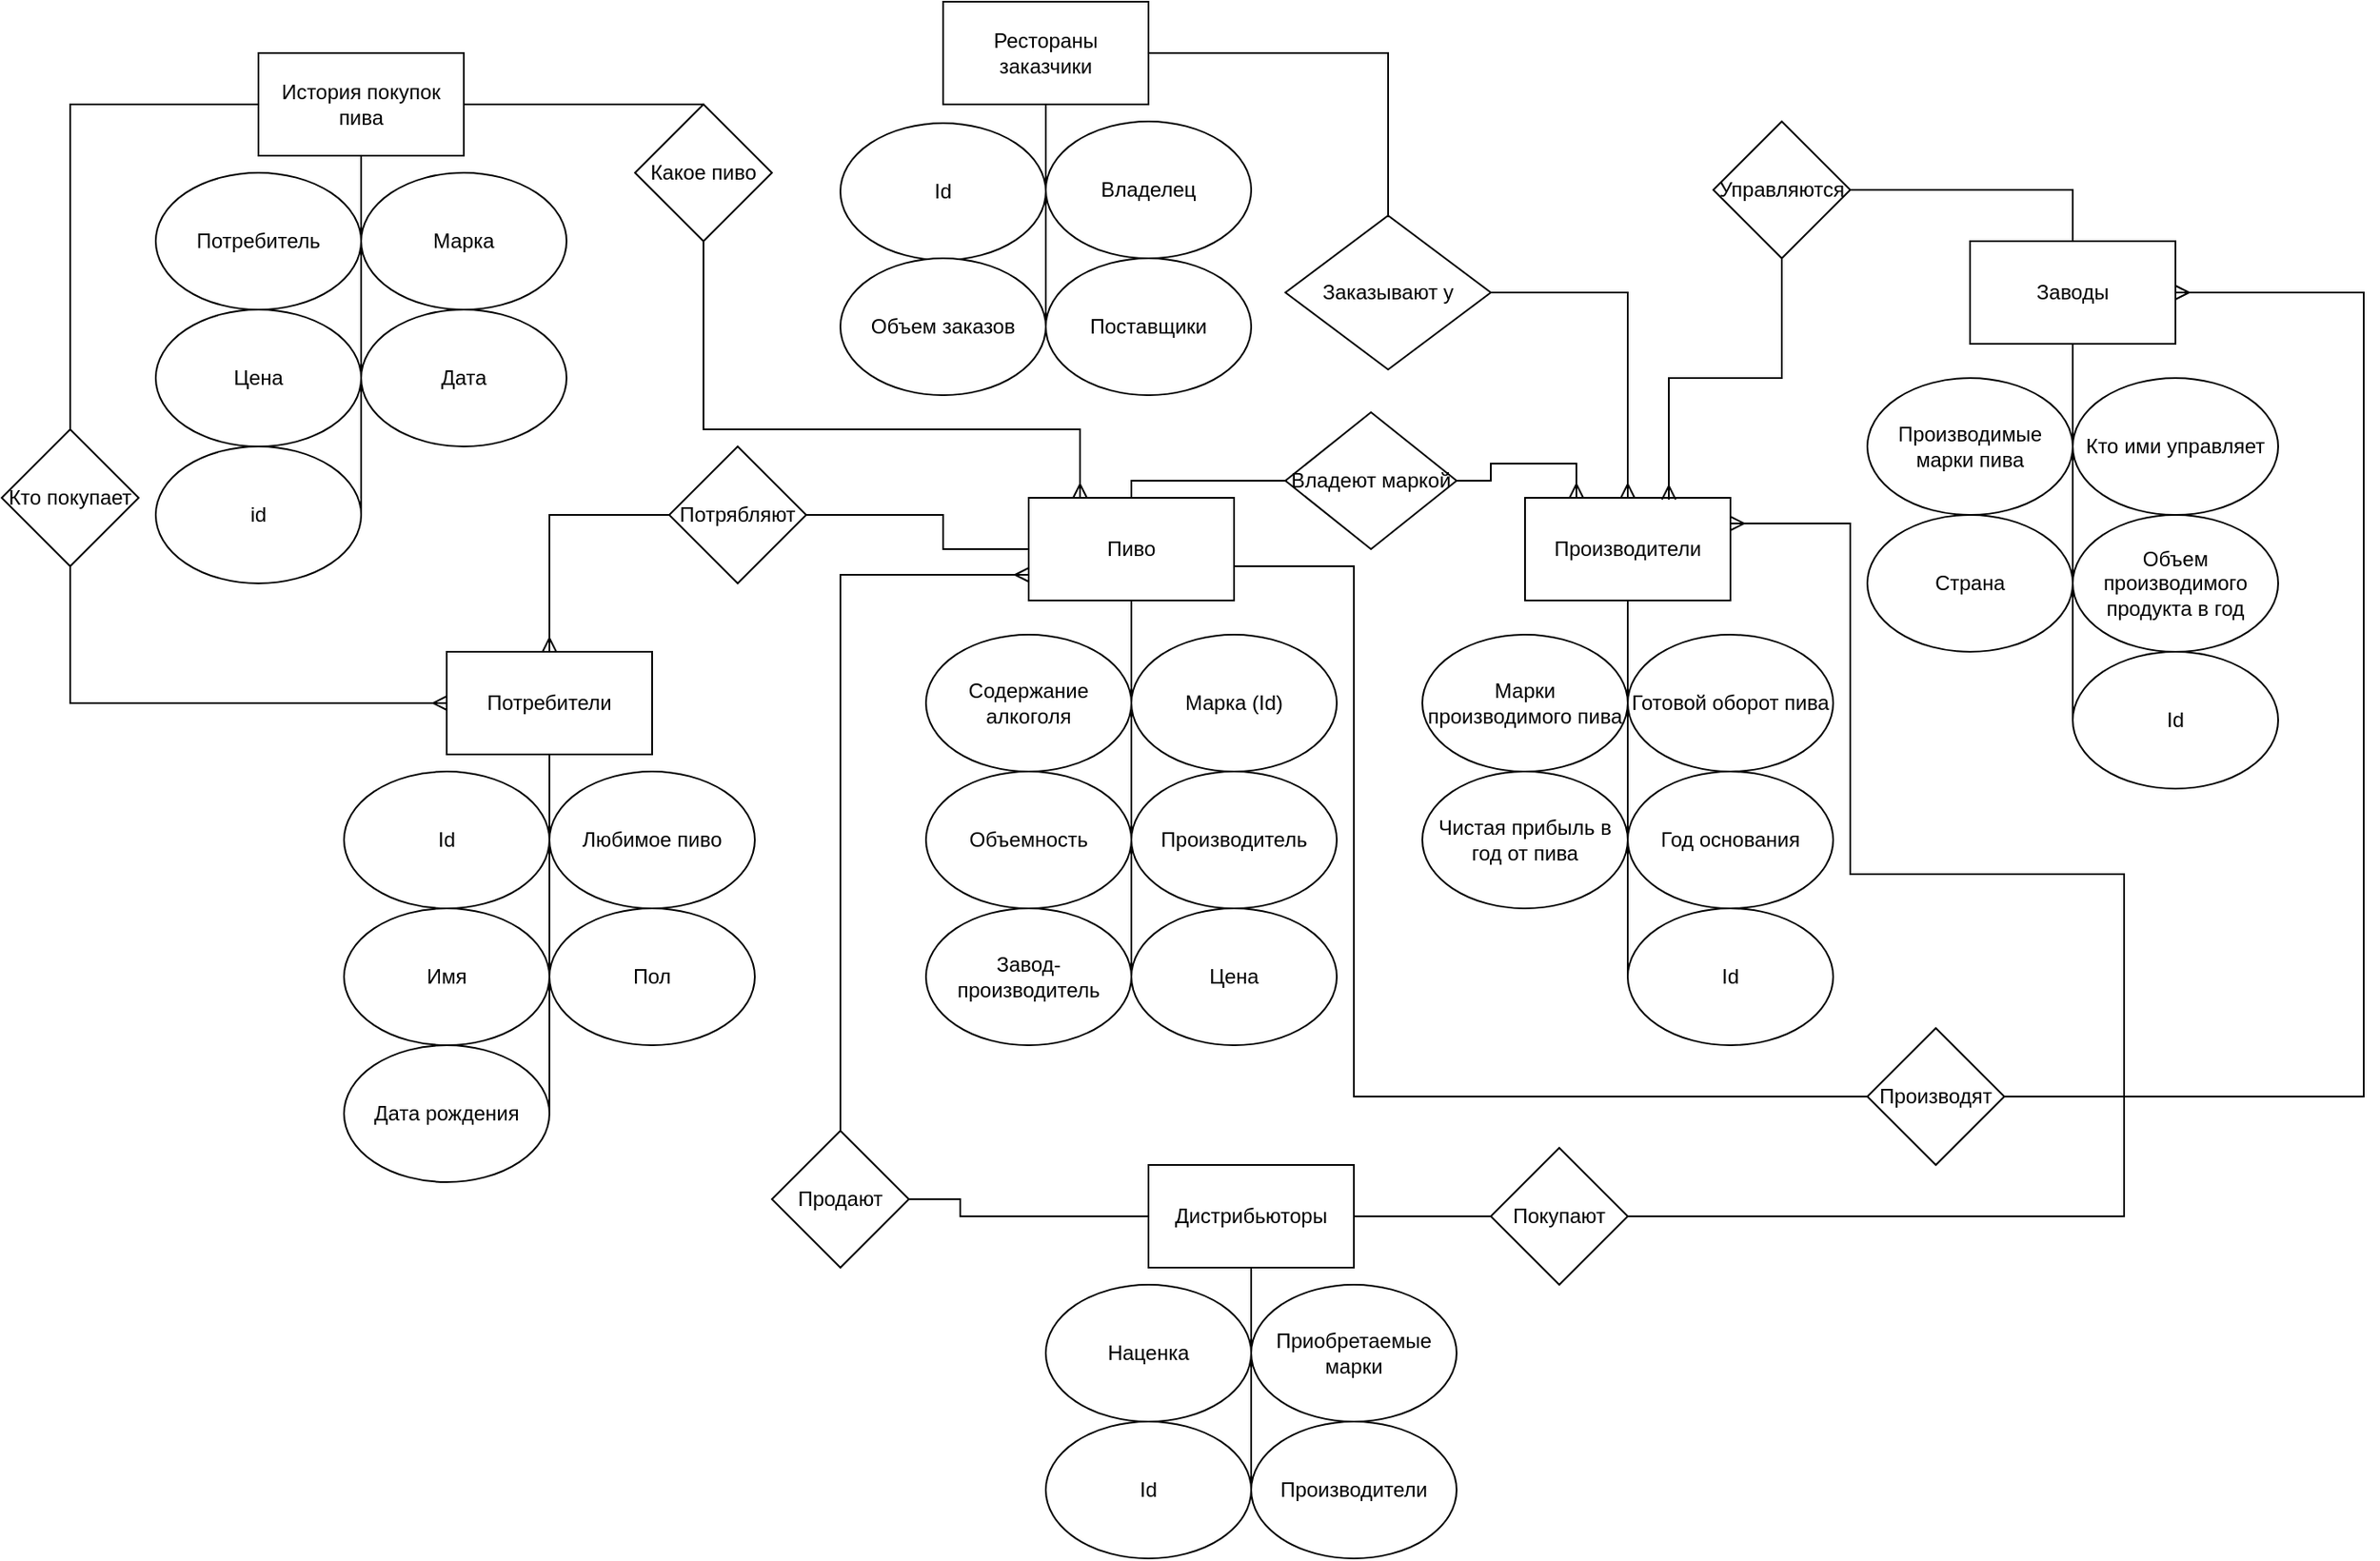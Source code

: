 <mxfile version="20.3.0" type="device"><diagram id="6uTSOv8JQJF262xZolmt" name="Page-1"><mxGraphModel dx="2272" dy="868" grid="1" gridSize="10" guides="1" tooltips="1" connect="1" arrows="1" fold="1" page="1" pageScale="1" pageWidth="850" pageHeight="1100" math="0" shadow="0"><root><mxCell id="0"/><mxCell id="1" parent="0"/><mxCell id="UZB-S-J4VcjrkZkT775A-1" value="Пиво" style="rounded=0;whiteSpace=wrap;html=1;" parent="1" vertex="1"><mxGeometry x="250" y="320" width="120" height="60" as="geometry"/></mxCell><mxCell id="UZB-S-J4VcjrkZkT775A-2" value="" style="endArrow=none;html=1;rounded=0;exitX=0.5;exitY=1;exitDx=0;exitDy=0;entryX=1;entryY=0.5;entryDx=0;entryDy=0;" parent="1" source="UZB-S-J4VcjrkZkT775A-1" target="UZB-S-J4VcjrkZkT775A-7" edge="1"><mxGeometry width="50" height="50" relative="1" as="geometry"><mxPoint x="700" y="470" as="sourcePoint"/><mxPoint x="310" y="640" as="targetPoint"/></mxGeometry></mxCell><mxCell id="UZB-S-J4VcjrkZkT775A-3" value="Марка (Id)" style="ellipse;whiteSpace=wrap;html=1;" parent="1" vertex="1"><mxGeometry x="310" y="400" width="120" height="80" as="geometry"/></mxCell><mxCell id="UZB-S-J4VcjrkZkT775A-4" value="Содержание алкоголя" style="ellipse;whiteSpace=wrap;html=1;" parent="1" vertex="1"><mxGeometry x="190" y="400" width="120" height="80" as="geometry"/></mxCell><mxCell id="UZB-S-J4VcjrkZkT775A-5" value="Объемность" style="ellipse;whiteSpace=wrap;html=1;" parent="1" vertex="1"><mxGeometry x="190" y="480" width="120" height="80" as="geometry"/></mxCell><mxCell id="UZB-S-J4VcjrkZkT775A-6" value="Производитель" style="ellipse;whiteSpace=wrap;html=1;" parent="1" vertex="1"><mxGeometry x="310" y="480" width="120" height="80" as="geometry"/></mxCell><mxCell id="UZB-S-J4VcjrkZkT775A-7" value="Завод-производитель" style="ellipse;whiteSpace=wrap;html=1;" parent="1" vertex="1"><mxGeometry x="190" y="560" width="120" height="80" as="geometry"/></mxCell><mxCell id="UZB-S-J4VcjrkZkT775A-8" value="Производители" style="rounded=0;whiteSpace=wrap;html=1;" parent="1" vertex="1"><mxGeometry x="540" y="320" width="120" height="60" as="geometry"/></mxCell><mxCell id="UZB-S-J4VcjrkZkT775A-9" value="" style="endArrow=none;html=1;rounded=0;exitX=0.5;exitY=1;exitDx=0;exitDy=0;entryX=0;entryY=0.5;entryDx=0;entryDy=0;" parent="1" source="UZB-S-J4VcjrkZkT775A-8" target="UZB-S-J4VcjrkZkT775A-21" edge="1"><mxGeometry width="50" height="50" relative="1" as="geometry"><mxPoint x="700" y="450" as="sourcePoint"/><mxPoint x="600" y="570" as="targetPoint"/></mxGeometry></mxCell><mxCell id="UZB-S-J4VcjrkZkT775A-10" value="Марки производимого пива" style="ellipse;whiteSpace=wrap;html=1;" parent="1" vertex="1"><mxGeometry x="480" y="400" width="120" height="80" as="geometry"/></mxCell><mxCell id="UZB-S-J4VcjrkZkT775A-11" value="Готовой оборот пива" style="ellipse;whiteSpace=wrap;html=1;" parent="1" vertex="1"><mxGeometry x="600" y="400" width="120" height="80" as="geometry"/></mxCell><mxCell id="UZB-S-J4VcjrkZkT775A-12" value="Чистая прибыль в год от пива" style="ellipse;whiteSpace=wrap;html=1;" parent="1" vertex="1"><mxGeometry x="480" y="480" width="120" height="80" as="geometry"/></mxCell><mxCell id="UZB-S-J4VcjrkZkT775A-13" value="Год основания" style="ellipse;whiteSpace=wrap;html=1;" parent="1" vertex="1"><mxGeometry x="600" y="480" width="120" height="80" as="geometry"/></mxCell><mxCell id="UZB-S-J4VcjrkZkT775A-15" value="Заводы" style="rounded=0;whiteSpace=wrap;html=1;" parent="1" vertex="1"><mxGeometry x="800" y="170" width="120" height="60" as="geometry"/></mxCell><mxCell id="UZB-S-J4VcjrkZkT775A-16" value="Производимые марки пива" style="ellipse;whiteSpace=wrap;html=1;" parent="1" vertex="1"><mxGeometry x="740" y="250" width="120" height="80" as="geometry"/></mxCell><mxCell id="UZB-S-J4VcjrkZkT775A-17" value="Кто ими управляет" style="ellipse;whiteSpace=wrap;html=1;" parent="1" vertex="1"><mxGeometry x="860" y="250" width="120" height="80" as="geometry"/></mxCell><mxCell id="UZB-S-J4VcjrkZkT775A-18" value="Страна" style="ellipse;whiteSpace=wrap;html=1;" parent="1" vertex="1"><mxGeometry x="740" y="330" width="120" height="80" as="geometry"/></mxCell><mxCell id="UZB-S-J4VcjrkZkT775A-19" value="Объем производимого продукта в год" style="ellipse;whiteSpace=wrap;html=1;" parent="1" vertex="1"><mxGeometry x="860" y="330" width="120" height="80" as="geometry"/></mxCell><mxCell id="UZB-S-J4VcjrkZkT775A-21" value="Id" style="ellipse;whiteSpace=wrap;html=1;" parent="1" vertex="1"><mxGeometry x="600" y="560" width="120" height="80" as="geometry"/></mxCell><mxCell id="UZB-S-J4VcjrkZkT775A-22" value="Id" style="ellipse;whiteSpace=wrap;html=1;" parent="1" vertex="1"><mxGeometry x="860" y="410" width="120" height="80" as="geometry"/></mxCell><mxCell id="UZB-S-J4VcjrkZkT775A-23" value="Рестораны заказчики" style="rounded=0;whiteSpace=wrap;html=1;" parent="1" vertex="1"><mxGeometry x="200" y="30" width="120" height="60" as="geometry"/></mxCell><mxCell id="UZB-S-J4VcjrkZkT775A-24" value="Заказывают у" style="rhombus;whiteSpace=wrap;html=1;" parent="1" vertex="1"><mxGeometry x="400" y="155" width="120" height="90" as="geometry"/></mxCell><mxCell id="UZB-S-J4VcjrkZkT775A-25" value="Id" style="ellipse;whiteSpace=wrap;html=1;" parent="1" vertex="1"><mxGeometry x="140" y="101" width="120" height="80" as="geometry"/></mxCell><mxCell id="UZB-S-J4VcjrkZkT775A-26" value="Владелец" style="ellipse;whiteSpace=wrap;html=1;" parent="1" vertex="1"><mxGeometry x="260" y="100" width="120" height="80" as="geometry"/></mxCell><mxCell id="UZB-S-J4VcjrkZkT775A-27" value="Объем заказов" style="ellipse;whiteSpace=wrap;html=1;" parent="1" vertex="1"><mxGeometry x="140" y="180" width="120" height="80" as="geometry"/></mxCell><mxCell id="UZB-S-J4VcjrkZkT775A-28" value="Поставщики" style="ellipse;whiteSpace=wrap;html=1;" parent="1" vertex="1"><mxGeometry x="260" y="180" width="120" height="80" as="geometry"/></mxCell><mxCell id="UZB-S-J4VcjrkZkT775A-29" value="Потребители" style="rounded=0;whiteSpace=wrap;html=1;" parent="1" vertex="1"><mxGeometry x="-90" y="410" width="120" height="60" as="geometry"/></mxCell><mxCell id="UZB-S-J4VcjrkZkT775A-30" value="Id" style="ellipse;whiteSpace=wrap;html=1;" parent="1" vertex="1"><mxGeometry x="-150" y="480" width="120" height="80" as="geometry"/></mxCell><mxCell id="UZB-S-J4VcjrkZkT775A-31" value="Любимое пиво" style="ellipse;whiteSpace=wrap;html=1;" parent="1" vertex="1"><mxGeometry x="-30" y="480" width="120" height="80" as="geometry"/></mxCell><mxCell id="UZB-S-J4VcjrkZkT775A-32" value="Имя" style="ellipse;whiteSpace=wrap;html=1;" parent="1" vertex="1"><mxGeometry x="-150" y="560" width="120" height="80" as="geometry"/></mxCell><mxCell id="UZB-S-J4VcjrkZkT775A-33" value="Пол" style="ellipse;whiteSpace=wrap;html=1;" parent="1" vertex="1"><mxGeometry x="-30" y="560" width="120" height="80" as="geometry"/></mxCell><mxCell id="UZB-S-J4VcjrkZkT775A-34" value="Дата рождения" style="ellipse;whiteSpace=wrap;html=1;" parent="1" vertex="1"><mxGeometry x="-150" y="640" width="120" height="80" as="geometry"/></mxCell><mxCell id="UZB-S-J4VcjrkZkT775A-35" value="" style="endArrow=none;html=1;rounded=0;exitX=0.5;exitY=1;exitDx=0;exitDy=0;" parent="1" source="UZB-S-J4VcjrkZkT775A-23" edge="1"><mxGeometry width="50" height="50" relative="1" as="geometry"><mxPoint x="700" y="430" as="sourcePoint"/><mxPoint x="260" y="220" as="targetPoint"/></mxGeometry></mxCell><mxCell id="UZB-S-J4VcjrkZkT775A-36" value="" style="endArrow=none;html=1;rounded=0;exitX=1;exitY=0.5;exitDx=0;exitDy=0;entryX=0.5;entryY=0;entryDx=0;entryDy=0;" parent="1" source="UZB-S-J4VcjrkZkT775A-23" target="UZB-S-J4VcjrkZkT775A-24" edge="1"><mxGeometry width="50" height="50" relative="1" as="geometry"><mxPoint x="700" y="430" as="sourcePoint"/><mxPoint x="750" y="380" as="targetPoint"/><Array as="points"><mxPoint x="460" y="60"/></Array></mxGeometry></mxCell><mxCell id="UZB-S-J4VcjrkZkT775A-37" value="" style="endArrow=ERmany;html=1;rounded=0;exitX=1;exitY=0.5;exitDx=0;exitDy=0;entryX=0.5;entryY=0;entryDx=0;entryDy=0;endFill=0;" parent="1" source="UZB-S-J4VcjrkZkT775A-24" target="UZB-S-J4VcjrkZkT775A-8" edge="1"><mxGeometry width="50" height="50" relative="1" as="geometry"><mxPoint x="700" y="430" as="sourcePoint"/><mxPoint x="750" y="380" as="targetPoint"/><Array as="points"><mxPoint x="600" y="200"/></Array></mxGeometry></mxCell><mxCell id="UZB-S-J4VcjrkZkT775A-39" style="edgeStyle=orthogonalEdgeStyle;rounded=0;orthogonalLoop=1;jettySize=auto;html=1;entryX=0.25;entryY=0;entryDx=0;entryDy=0;endArrow=ERmany;endFill=0;" parent="1" source="UZB-S-J4VcjrkZkT775A-38" target="UZB-S-J4VcjrkZkT775A-8" edge="1"><mxGeometry relative="1" as="geometry"/></mxCell><mxCell id="UZB-S-J4VcjrkZkT775A-38" value="Владеют маркой" style="rhombus;whiteSpace=wrap;html=1;" parent="1" vertex="1"><mxGeometry x="400" y="270" width="100" height="80" as="geometry"/></mxCell><mxCell id="UZB-S-J4VcjrkZkT775A-40" value="" style="endArrow=none;html=1;rounded=0;exitX=0.5;exitY=0;exitDx=0;exitDy=0;entryX=0;entryY=0.5;entryDx=0;entryDy=0;" parent="1" source="UZB-S-J4VcjrkZkT775A-1" target="UZB-S-J4VcjrkZkT775A-38" edge="1"><mxGeometry width="50" height="50" relative="1" as="geometry"><mxPoint x="700" y="430" as="sourcePoint"/><mxPoint x="750" y="380" as="targetPoint"/><Array as="points"><mxPoint x="310" y="310"/></Array></mxGeometry></mxCell><mxCell id="UZB-S-J4VcjrkZkT775A-42" style="edgeStyle=orthogonalEdgeStyle;rounded=0;orthogonalLoop=1;jettySize=auto;html=1;entryX=0.7;entryY=0.017;entryDx=0;entryDy=0;entryPerimeter=0;startArrow=none;startFill=0;endArrow=ERmany;endFill=0;" parent="1" source="UZB-S-J4VcjrkZkT775A-41" target="UZB-S-J4VcjrkZkT775A-8" edge="1"><mxGeometry relative="1" as="geometry"/></mxCell><mxCell id="UZB-S-J4VcjrkZkT775A-41" value="Управляются" style="rhombus;whiteSpace=wrap;html=1;" parent="1" vertex="1"><mxGeometry x="650" y="100" width="80" height="80" as="geometry"/></mxCell><mxCell id="UZB-S-J4VcjrkZkT775A-43" value="" style="endArrow=none;html=1;rounded=0;exitX=1;exitY=0.5;exitDx=0;exitDy=0;entryX=0.5;entryY=0;entryDx=0;entryDy=0;" parent="1" source="UZB-S-J4VcjrkZkT775A-41" target="UZB-S-J4VcjrkZkT775A-15" edge="1"><mxGeometry width="50" height="50" relative="1" as="geometry"><mxPoint x="700" y="430" as="sourcePoint"/><mxPoint x="750" y="380" as="targetPoint"/><Array as="points"><mxPoint x="860" y="140"/></Array></mxGeometry></mxCell><mxCell id="UZB-S-J4VcjrkZkT775A-45" style="edgeStyle=orthogonalEdgeStyle;rounded=0;orthogonalLoop=1;jettySize=auto;html=1;entryX=0.5;entryY=0;entryDx=0;entryDy=0;endArrow=ERmany;endFill=0;" parent="1" source="UZB-S-J4VcjrkZkT775A-44" target="UZB-S-J4VcjrkZkT775A-29" edge="1"><mxGeometry relative="1" as="geometry"/></mxCell><mxCell id="UZB-S-J4VcjrkZkT775A-44" value="Потрябляют" style="rhombus;whiteSpace=wrap;html=1;" parent="1" vertex="1"><mxGeometry x="40" y="290" width="80" height="80" as="geometry"/></mxCell><mxCell id="UZB-S-J4VcjrkZkT775A-46" value="" style="endArrow=none;html=1;rounded=0;exitX=0;exitY=0.5;exitDx=0;exitDy=0;entryX=1;entryY=0.5;entryDx=0;entryDy=0;" parent="1" source="UZB-S-J4VcjrkZkT775A-1" target="UZB-S-J4VcjrkZkT775A-44" edge="1"><mxGeometry width="50" height="50" relative="1" as="geometry"><mxPoint x="480" y="430" as="sourcePoint"/><mxPoint x="530" y="380" as="targetPoint"/><Array as="points"><mxPoint x="200" y="350"/><mxPoint x="200" y="330"/></Array></mxGeometry></mxCell><mxCell id="UZB-S-J4VcjrkZkT775A-47" value="" style="endArrow=none;html=1;rounded=0;exitX=0.5;exitY=1;exitDx=0;exitDy=0;entryX=1;entryY=0.5;entryDx=0;entryDy=0;" parent="1" source="UZB-S-J4VcjrkZkT775A-29" target="UZB-S-J4VcjrkZkT775A-34" edge="1"><mxGeometry width="50" height="50" relative="1" as="geometry"><mxPoint x="480" y="430" as="sourcePoint"/><mxPoint x="530" y="380" as="targetPoint"/></mxGeometry></mxCell><mxCell id="UZB-S-J4VcjrkZkT775A-48" value="" style="endArrow=none;html=1;rounded=0;entryX=0.5;entryY=1;entryDx=0;entryDy=0;" parent="1" target="UZB-S-J4VcjrkZkT775A-15" edge="1"><mxGeometry width="50" height="50" relative="1" as="geometry"><mxPoint x="860" y="450" as="sourcePoint"/><mxPoint x="880" y="560" as="targetPoint"/></mxGeometry></mxCell><mxCell id="aOcDAnWk6mEYVSQQRZZR-3" style="edgeStyle=orthogonalEdgeStyle;rounded=0;orthogonalLoop=1;jettySize=auto;html=1;entryX=1;entryY=0.5;entryDx=0;entryDy=0;startArrow=none;startFill=0;endArrow=ERmany;endFill=0;" parent="1" source="aOcDAnWk6mEYVSQQRZZR-1" target="UZB-S-J4VcjrkZkT775A-15" edge="1"><mxGeometry relative="1" as="geometry"><Array as="points"><mxPoint x="1030" y="670"/><mxPoint x="1030" y="200"/></Array></mxGeometry></mxCell><mxCell id="aOcDAnWk6mEYVSQQRZZR-1" value="Производят" style="rhombus;whiteSpace=wrap;html=1;" parent="1" vertex="1"><mxGeometry x="740" y="630" width="80" height="80" as="geometry"/></mxCell><mxCell id="aOcDAnWk6mEYVSQQRZZR-2" value="" style="endArrow=none;html=1;rounded=0;entryX=0;entryY=0.5;entryDx=0;entryDy=0;" parent="1" target="aOcDAnWk6mEYVSQQRZZR-1" edge="1"><mxGeometry width="50" height="50" relative="1" as="geometry"><mxPoint x="370" y="360" as="sourcePoint"/><mxPoint x="480" y="420" as="targetPoint"/><Array as="points"><mxPoint x="440" y="360"/><mxPoint x="440" y="670"/></Array></mxGeometry></mxCell><mxCell id="aOcDAnWk6mEYVSQQRZZR-5" value="История покупок пива" style="rounded=0;whiteSpace=wrap;html=1;" parent="1" vertex="1"><mxGeometry x="-200" y="60" width="120" height="60" as="geometry"/></mxCell><mxCell id="aOcDAnWk6mEYVSQQRZZR-6" value="Потребитель" style="ellipse;whiteSpace=wrap;html=1;" parent="1" vertex="1"><mxGeometry x="-260" y="130" width="120" height="80" as="geometry"/></mxCell><mxCell id="aOcDAnWk6mEYVSQQRZZR-7" value="Цена" style="ellipse;whiteSpace=wrap;html=1;" parent="1" vertex="1"><mxGeometry x="310" y="560" width="120" height="80" as="geometry"/></mxCell><mxCell id="aOcDAnWk6mEYVSQQRZZR-9" value="Марка" style="ellipse;whiteSpace=wrap;html=1;" parent="1" vertex="1"><mxGeometry x="-140" y="130" width="120" height="80" as="geometry"/></mxCell><mxCell id="aOcDAnWk6mEYVSQQRZZR-10" value="Цена" style="ellipse;whiteSpace=wrap;html=1;" parent="1" vertex="1"><mxGeometry x="-260" y="210" width="120" height="80" as="geometry"/></mxCell><mxCell id="aOcDAnWk6mEYVSQQRZZR-11" value="Дата" style="ellipse;whiteSpace=wrap;html=1;" parent="1" vertex="1"><mxGeometry x="-140" y="210" width="120" height="80" as="geometry"/></mxCell><mxCell id="hRtt8bdMP83rKtJxySoU-2" style="edgeStyle=orthogonalEdgeStyle;rounded=0;orthogonalLoop=1;jettySize=auto;html=1;entryX=0;entryY=0.5;entryDx=0;entryDy=0;endArrow=ERmany;endFill=0;" parent="1" source="aOcDAnWk6mEYVSQQRZZR-12" target="UZB-S-J4VcjrkZkT775A-29" edge="1"><mxGeometry relative="1" as="geometry"><Array as="points"><mxPoint x="-310" y="440"/></Array></mxGeometry></mxCell><mxCell id="aOcDAnWk6mEYVSQQRZZR-12" value="Кто покупает" style="rhombus;whiteSpace=wrap;html=1;" parent="1" vertex="1"><mxGeometry x="-350" y="280" width="80" height="80" as="geometry"/></mxCell><mxCell id="hRtt8bdMP83rKtJxySoU-4" style="edgeStyle=orthogonalEdgeStyle;rounded=0;orthogonalLoop=1;jettySize=auto;html=1;entryX=0.25;entryY=0;entryDx=0;entryDy=0;endArrow=ERmany;endFill=0;" parent="1" source="aOcDAnWk6mEYVSQQRZZR-13" target="UZB-S-J4VcjrkZkT775A-1" edge="1"><mxGeometry relative="1" as="geometry"><Array as="points"><mxPoint x="60" y="280"/><mxPoint x="280" y="280"/></Array></mxGeometry></mxCell><mxCell id="aOcDAnWk6mEYVSQQRZZR-13" value="Какое пиво" style="rhombus;whiteSpace=wrap;html=1;" parent="1" vertex="1"><mxGeometry x="20" y="90" width="80" height="80" as="geometry"/></mxCell><mxCell id="hRtt8bdMP83rKtJxySoU-1" value="" style="endArrow=none;html=1;rounded=0;exitX=0.5;exitY=1;exitDx=0;exitDy=0;entryX=1;entryY=0.5;entryDx=0;entryDy=0;" parent="1" source="aOcDAnWk6mEYVSQQRZZR-5" target="hRtt8bdMP83rKtJxySoU-6" edge="1"><mxGeometry width="50" height="50" relative="1" as="geometry"><mxPoint x="-150" y="470" as="sourcePoint"/><mxPoint x="-100" y="420" as="targetPoint"/></mxGeometry></mxCell><mxCell id="hRtt8bdMP83rKtJxySoU-3" value="" style="endArrow=none;html=1;rounded=0;exitX=0;exitY=0.5;exitDx=0;exitDy=0;entryX=0.5;entryY=0;entryDx=0;entryDy=0;" parent="1" source="aOcDAnWk6mEYVSQQRZZR-5" target="aOcDAnWk6mEYVSQQRZZR-12" edge="1"><mxGeometry width="50" height="50" relative="1" as="geometry"><mxPoint x="-150" y="470" as="sourcePoint"/><mxPoint x="-100" y="420" as="targetPoint"/><Array as="points"><mxPoint x="-310" y="90"/></Array></mxGeometry></mxCell><mxCell id="hRtt8bdMP83rKtJxySoU-5" value="" style="endArrow=none;html=1;rounded=0;exitX=1;exitY=0.5;exitDx=0;exitDy=0;entryX=0.5;entryY=0;entryDx=0;entryDy=0;" parent="1" source="aOcDAnWk6mEYVSQQRZZR-5" target="aOcDAnWk6mEYVSQQRZZR-13" edge="1"><mxGeometry width="50" height="50" relative="1" as="geometry"><mxPoint x="-150" y="450" as="sourcePoint"/><mxPoint x="-100" y="400" as="targetPoint"/></mxGeometry></mxCell><mxCell id="hRtt8bdMP83rKtJxySoU-6" value="id" style="ellipse;whiteSpace=wrap;html=1;" parent="1" vertex="1"><mxGeometry x="-260" y="290" width="120" height="80" as="geometry"/></mxCell><mxCell id="Uv7ltJeuBw4Npr2HIqzD-2" value="Дистрибьюторы" style="rounded=0;whiteSpace=wrap;html=1;" parent="1" vertex="1"><mxGeometry x="320" y="710" width="120" height="60" as="geometry"/></mxCell><mxCell id="Uv7ltJeuBw4Npr2HIqzD-3" value="Приобретаемые марки" style="ellipse;whiteSpace=wrap;html=1;" parent="1" vertex="1"><mxGeometry x="380" y="780" width="120" height="80" as="geometry"/></mxCell><mxCell id="Uv7ltJeuBw4Npr2HIqzD-4" value="Наценка" style="ellipse;whiteSpace=wrap;html=1;" parent="1" vertex="1"><mxGeometry x="260" y="780" width="120" height="80" as="geometry"/></mxCell><mxCell id="Uv7ltJeuBw4Npr2HIqzD-5" value="Id" style="ellipse;whiteSpace=wrap;html=1;" parent="1" vertex="1"><mxGeometry x="260" y="860" width="120" height="80" as="geometry"/></mxCell><mxCell id="Uv7ltJeuBw4Npr2HIqzD-6" value="" style="endArrow=none;html=1;rounded=0;exitX=0.5;exitY=1;exitDx=0;exitDy=0;entryX=1;entryY=0.5;entryDx=0;entryDy=0;" parent="1" source="Uv7ltJeuBw4Npr2HIqzD-2" target="Uv7ltJeuBw4Npr2HIqzD-5" edge="1"><mxGeometry width="50" height="50" relative="1" as="geometry"><mxPoint x="330" y="620" as="sourcePoint"/><mxPoint x="380" y="570" as="targetPoint"/></mxGeometry></mxCell><mxCell id="Uv7ltJeuBw4Npr2HIqzD-12" style="edgeStyle=orthogonalEdgeStyle;rounded=0;orthogonalLoop=1;jettySize=auto;html=1;entryX=1;entryY=0.25;entryDx=0;entryDy=0;endArrow=ERmany;endFill=0;" parent="1" source="Uv7ltJeuBw4Npr2HIqzD-7" target="UZB-S-J4VcjrkZkT775A-8" edge="1"><mxGeometry relative="1" as="geometry"><Array as="points"><mxPoint x="890" y="740"/><mxPoint x="890" y="540"/><mxPoint x="730" y="540"/><mxPoint x="730" y="335"/></Array></mxGeometry></mxCell><mxCell id="Uv7ltJeuBw4Npr2HIqzD-7" value="Покупают" style="rhombus;whiteSpace=wrap;html=1;" parent="1" vertex="1"><mxGeometry x="520" y="700" width="80" height="80" as="geometry"/></mxCell><mxCell id="Uv7ltJeuBw4Npr2HIqzD-10" style="edgeStyle=orthogonalEdgeStyle;rounded=0;orthogonalLoop=1;jettySize=auto;html=1;entryX=0;entryY=0.75;entryDx=0;entryDy=0;endArrow=ERmany;endFill=0;" parent="1" source="Uv7ltJeuBw4Npr2HIqzD-9" target="UZB-S-J4VcjrkZkT775A-1" edge="1"><mxGeometry relative="1" as="geometry"><Array as="points"><mxPoint x="140" y="365"/></Array></mxGeometry></mxCell><mxCell id="Uv7ltJeuBw4Npr2HIqzD-9" value="Продают" style="rhombus;whiteSpace=wrap;html=1;" parent="1" vertex="1"><mxGeometry x="100" y="690" width="80" height="80" as="geometry"/></mxCell><mxCell id="Uv7ltJeuBw4Npr2HIqzD-11" value="" style="endArrow=none;html=1;rounded=0;exitX=1;exitY=0.5;exitDx=0;exitDy=0;entryX=0;entryY=0.5;entryDx=0;entryDy=0;" parent="1" source="Uv7ltJeuBw4Npr2HIqzD-9" target="Uv7ltJeuBw4Npr2HIqzD-2" edge="1"><mxGeometry width="50" height="50" relative="1" as="geometry"><mxPoint x="330" y="620" as="sourcePoint"/><mxPoint x="380" y="570" as="targetPoint"/><Array as="points"><mxPoint x="210" y="730"/><mxPoint x="210" y="740"/></Array></mxGeometry></mxCell><mxCell id="Uv7ltJeuBw4Npr2HIqzD-13" value="" style="endArrow=none;html=1;rounded=0;exitX=1;exitY=0.5;exitDx=0;exitDy=0;entryX=0;entryY=0.5;entryDx=0;entryDy=0;" parent="1" source="Uv7ltJeuBw4Npr2HIqzD-2" target="Uv7ltJeuBw4Npr2HIqzD-7" edge="1"><mxGeometry width="50" height="50" relative="1" as="geometry"><mxPoint x="330" y="620" as="sourcePoint"/><mxPoint x="380" y="570" as="targetPoint"/></mxGeometry></mxCell><mxCell id="Uv7ltJeuBw4Npr2HIqzD-14" value="Производители" style="ellipse;whiteSpace=wrap;html=1;" parent="1" vertex="1"><mxGeometry x="380" y="860" width="120" height="80" as="geometry"/></mxCell></root></mxGraphModel></diagram></mxfile>